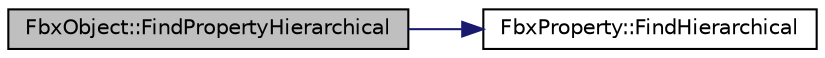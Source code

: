 digraph "FbxObject::FindPropertyHierarchical"
{
  edge [fontname="Helvetica",fontsize="10",labelfontname="Helvetica",labelfontsize="10"];
  node [fontname="Helvetica",fontsize="10",shape=record];
  rankdir="LR";
  Node135 [label="FbxObject::FindPropertyHierarchical",height=0.2,width=0.4,color="black", fillcolor="grey75", style="filled", fontcolor="black"];
  Node135 -> Node136 [color="midnightblue",fontsize="10",style="solid",fontname="Helvetica"];
  Node136 [label="FbxProperty::FindHierarchical",height=0.2,width=0.4,color="black", fillcolor="white", style="filled",URL="$class_fbx_property.html#aa3c6cdd5991e086121dc7d724846e444"];
}
